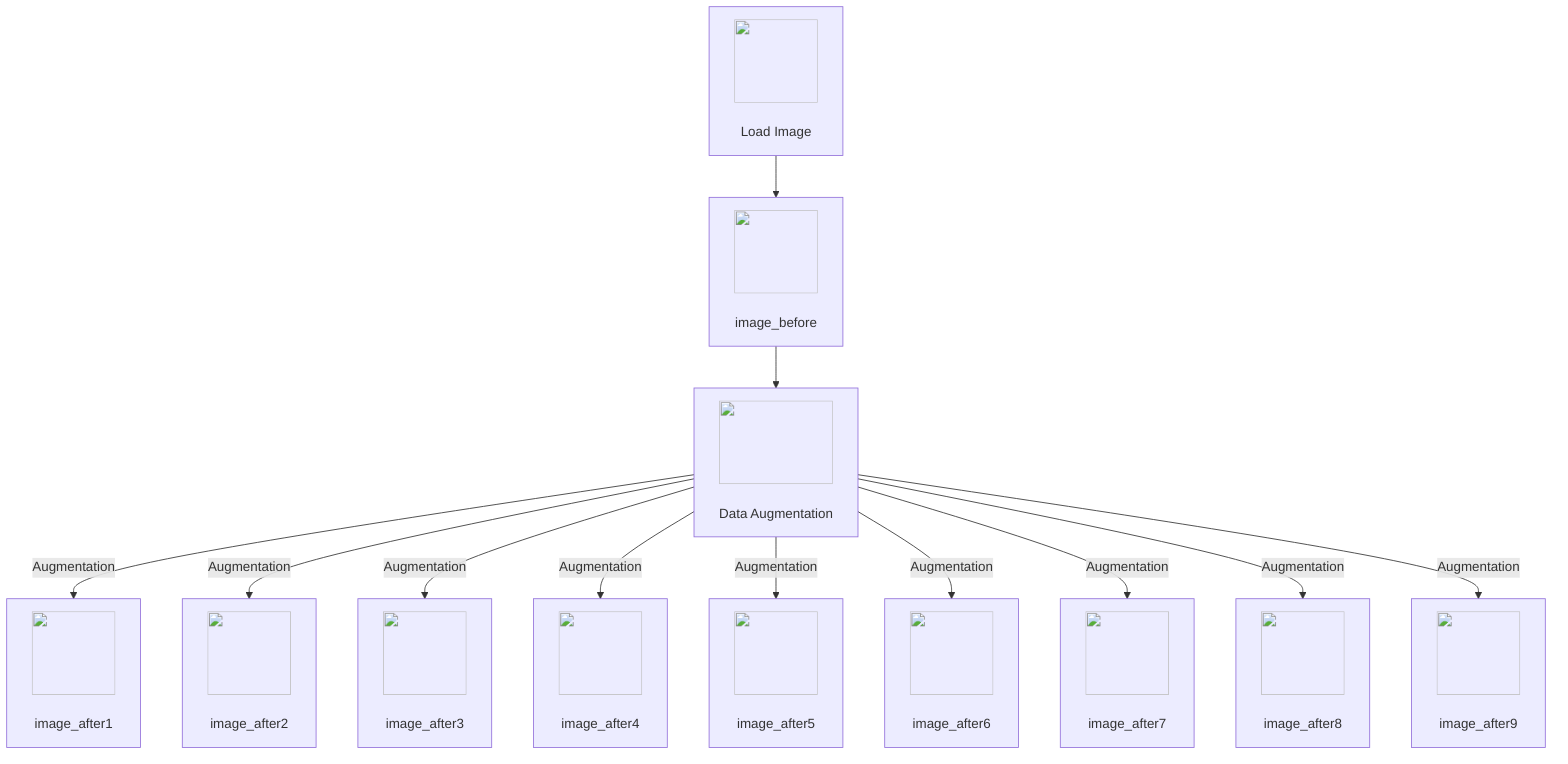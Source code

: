 graph TD
    A["<img src='icons/file.svg' width=100 height=100/> <br/> Load Image"] --> B["<img src='icons/image.svg' width=100 height=100/> <br/> image_before"]
    B --> C["<img src='icons/column_split.svg' width=100 height=100/> <br/> Data Augmentation"]
    C -->|Augmentation| D["<img src='icons/image.svg' width=100 height=100/> <br/> image_after1"]
    C -->|Augmentation| E["<img src='icons/image.svg' width=100 height=100/> <br/> image_after2"]
    C -->|Augmentation| F["<img src='icons/image.svg' width=100 height=100/> <br/> image_after3"]
    C -->|Augmentation| G["<img src='icons/image.svg' width=100 height=100/> <br/> image_after4"]
    C -->|Augmentation| H["<img src='icons/image.svg' width=100 height=100/> <br/> image_after5"]
    C -->|Augmentation| I["<img src='icons/image.svg' width=100 height=100/> <br/> image_after6"]
    C -->|Augmentation| J["<img src='icons/image.svg' width=100 height=100/> <br/> image_after7"]
    C -->|Augmentation| K["<img src='icons/image.svg' width=100 height=100/> <br/> image_after8"]
    C -->|Augmentation| L["<img src='icons/image.svg' width=100 height=100/> <br/> image_after9"]
